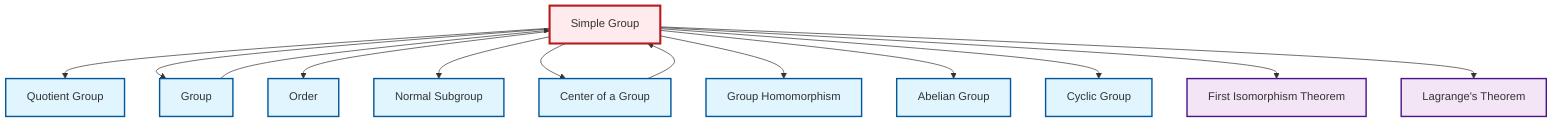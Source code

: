 graph TD
    classDef definition fill:#e1f5fe,stroke:#01579b,stroke-width:2px
    classDef theorem fill:#f3e5f5,stroke:#4a148c,stroke-width:2px
    classDef axiom fill:#fff3e0,stroke:#e65100,stroke-width:2px
    classDef example fill:#e8f5e9,stroke:#1b5e20,stroke-width:2px
    classDef current fill:#ffebee,stroke:#b71c1c,stroke-width:3px
    def-order["Order"]:::definition
    thm-first-isomorphism["First Isomorphism Theorem"]:::theorem
    def-homomorphism["Group Homomorphism"]:::definition
    def-normal-subgroup["Normal Subgroup"]:::definition
    def-abelian-group["Abelian Group"]:::definition
    def-simple-group["Simple Group"]:::definition
    thm-lagrange["Lagrange's Theorem"]:::theorem
    def-quotient-group["Quotient Group"]:::definition
    def-cyclic-group["Cyclic Group"]:::definition
    def-group["Group"]:::definition
    def-center-of-group["Center of a Group"]:::definition
    def-group --> def-simple-group
    def-simple-group --> def-quotient-group
    def-simple-group --> def-group
    def-simple-group --> def-order
    def-simple-group --> def-normal-subgroup
    def-simple-group --> def-center-of-group
    def-simple-group --> def-homomorphism
    def-simple-group --> def-abelian-group
    def-simple-group --> def-cyclic-group
    def-center-of-group --> def-simple-group
    def-simple-group --> thm-first-isomorphism
    def-simple-group --> thm-lagrange
    class def-simple-group current